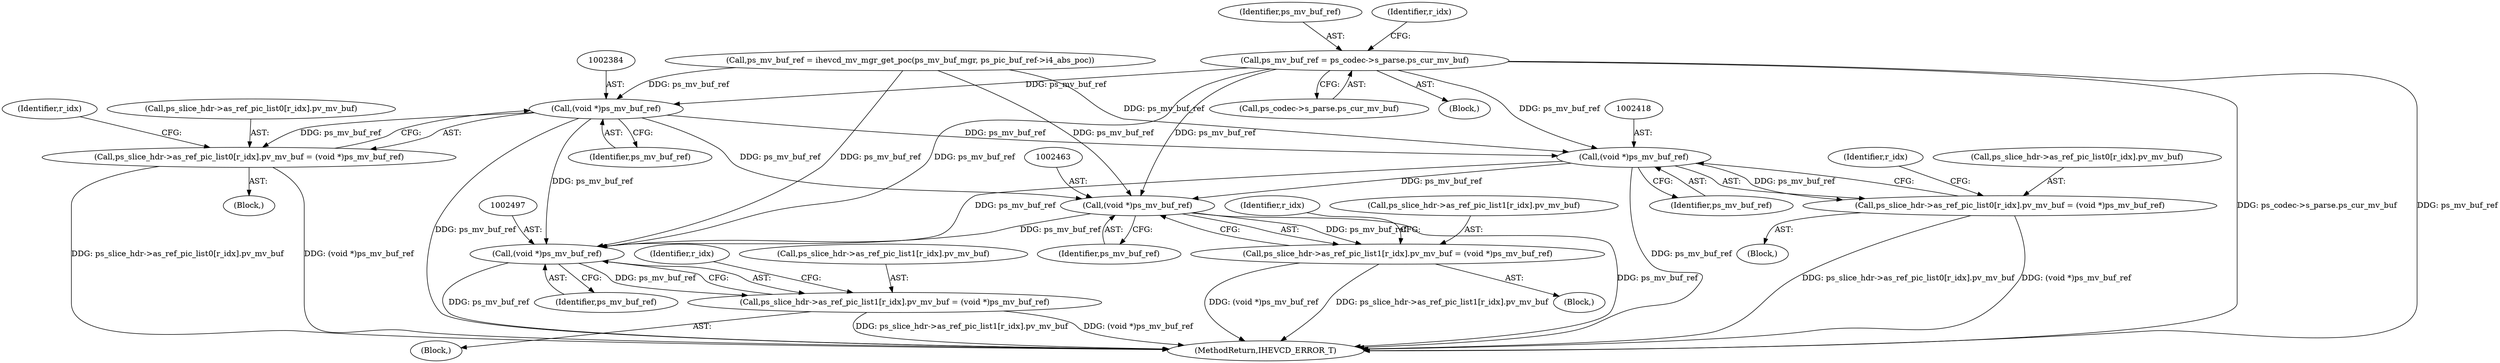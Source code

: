 digraph "0_Android_7c9be319a279654e55a6d757265f88c61a16a4d5@pointer" {
"1002325" [label="(Call,ps_mv_buf_ref = ps_codec->s_parse.ps_cur_mv_buf)"];
"1002383" [label="(Call,(void *)ps_mv_buf_ref)"];
"1002375" [label="(Call,ps_slice_hdr->as_ref_pic_list0[r_idx].pv_mv_buf = (void *)ps_mv_buf_ref)"];
"1002417" [label="(Call,(void *)ps_mv_buf_ref)"];
"1002409" [label="(Call,ps_slice_hdr->as_ref_pic_list0[r_idx].pv_mv_buf = (void *)ps_mv_buf_ref)"];
"1002462" [label="(Call,(void *)ps_mv_buf_ref)"];
"1002454" [label="(Call,ps_slice_hdr->as_ref_pic_list1[r_idx].pv_mv_buf = (void *)ps_mv_buf_ref)"];
"1002496" [label="(Call,(void *)ps_mv_buf_ref)"];
"1002488" [label="(Call,ps_slice_hdr->as_ref_pic_list1[r_idx].pv_mv_buf = (void *)ps_mv_buf_ref)"];
"1002476" [label="(Block,)"];
"1002376" [label="(Call,ps_slice_hdr->as_ref_pic_list0[r_idx].pv_mv_buf)"];
"1002383" [label="(Call,(void *)ps_mv_buf_ref)"];
"1002325" [label="(Call,ps_mv_buf_ref = ps_codec->s_parse.ps_cur_mv_buf)"];
"1002464" [label="(Identifier,ps_mv_buf_ref)"];
"1002327" [label="(Call,ps_codec->s_parse.ps_cur_mv_buf)"];
"1002375" [label="(Call,ps_slice_hdr->as_ref_pic_list0[r_idx].pv_mv_buf = (void *)ps_mv_buf_ref)"];
"1002498" [label="(Identifier,ps_mv_buf_ref)"];
"1002430" [label="(Identifier,r_idx)"];
"1002442" [label="(Block,)"];
"1002496" [label="(Call,(void *)ps_mv_buf_ref)"];
"1002385" [label="(Identifier,ps_mv_buf_ref)"];
"1002334" [label="(Call,ps_mv_buf_ref = ihevcd_mv_mgr_get_poc(ps_mv_buf_mgr, ps_pic_buf_ref->i4_abs_poc))"];
"1002396" [label="(Identifier,r_idx)"];
"1002351" [label="(Identifier,r_idx)"];
"1002475" [label="(Identifier,r_idx)"];
"1002326" [label="(Identifier,ps_mv_buf_ref)"];
"1002454" [label="(Call,ps_slice_hdr->as_ref_pic_list1[r_idx].pv_mv_buf = (void *)ps_mv_buf_ref)"];
"1002409" [label="(Call,ps_slice_hdr->as_ref_pic_list0[r_idx].pv_mv_buf = (void *)ps_mv_buf_ref)"];
"1002419" [label="(Identifier,ps_mv_buf_ref)"];
"1002462" [label="(Call,(void *)ps_mv_buf_ref)"];
"1002410" [label="(Call,ps_slice_hdr->as_ref_pic_list0[r_idx].pv_mv_buf)"];
"1002363" [label="(Block,)"];
"1002488" [label="(Call,ps_slice_hdr->as_ref_pic_list1[r_idx].pv_mv_buf = (void *)ps_mv_buf_ref)"];
"1002685" [label="(MethodReturn,IHEVCD_ERROR_T)"];
"1002343" [label="(Identifier,r_idx)"];
"1002315" [label="(Block,)"];
"1002417" [label="(Call,(void *)ps_mv_buf_ref)"];
"1002397" [label="(Block,)"];
"1002489" [label="(Call,ps_slice_hdr->as_ref_pic_list1[r_idx].pv_mv_buf)"];
"1002455" [label="(Call,ps_slice_hdr->as_ref_pic_list1[r_idx].pv_mv_buf)"];
"1002325" -> "1002315"  [label="AST: "];
"1002325" -> "1002327"  [label="CFG: "];
"1002326" -> "1002325"  [label="AST: "];
"1002327" -> "1002325"  [label="AST: "];
"1002343" -> "1002325"  [label="CFG: "];
"1002325" -> "1002685"  [label="DDG: ps_codec->s_parse.ps_cur_mv_buf"];
"1002325" -> "1002685"  [label="DDG: ps_mv_buf_ref"];
"1002325" -> "1002383"  [label="DDG: ps_mv_buf_ref"];
"1002325" -> "1002417"  [label="DDG: ps_mv_buf_ref"];
"1002325" -> "1002462"  [label="DDG: ps_mv_buf_ref"];
"1002325" -> "1002496"  [label="DDG: ps_mv_buf_ref"];
"1002383" -> "1002375"  [label="AST: "];
"1002383" -> "1002385"  [label="CFG: "];
"1002384" -> "1002383"  [label="AST: "];
"1002385" -> "1002383"  [label="AST: "];
"1002375" -> "1002383"  [label="CFG: "];
"1002383" -> "1002685"  [label="DDG: ps_mv_buf_ref"];
"1002383" -> "1002375"  [label="DDG: ps_mv_buf_ref"];
"1002334" -> "1002383"  [label="DDG: ps_mv_buf_ref"];
"1002383" -> "1002417"  [label="DDG: ps_mv_buf_ref"];
"1002383" -> "1002462"  [label="DDG: ps_mv_buf_ref"];
"1002383" -> "1002496"  [label="DDG: ps_mv_buf_ref"];
"1002375" -> "1002363"  [label="AST: "];
"1002376" -> "1002375"  [label="AST: "];
"1002351" -> "1002375"  [label="CFG: "];
"1002375" -> "1002685"  [label="DDG: ps_slice_hdr->as_ref_pic_list0[r_idx].pv_mv_buf"];
"1002375" -> "1002685"  [label="DDG: (void *)ps_mv_buf_ref"];
"1002417" -> "1002409"  [label="AST: "];
"1002417" -> "1002419"  [label="CFG: "];
"1002418" -> "1002417"  [label="AST: "];
"1002419" -> "1002417"  [label="AST: "];
"1002409" -> "1002417"  [label="CFG: "];
"1002417" -> "1002685"  [label="DDG: ps_mv_buf_ref"];
"1002417" -> "1002409"  [label="DDG: ps_mv_buf_ref"];
"1002334" -> "1002417"  [label="DDG: ps_mv_buf_ref"];
"1002417" -> "1002462"  [label="DDG: ps_mv_buf_ref"];
"1002417" -> "1002496"  [label="DDG: ps_mv_buf_ref"];
"1002409" -> "1002397"  [label="AST: "];
"1002410" -> "1002409"  [label="AST: "];
"1002396" -> "1002409"  [label="CFG: "];
"1002409" -> "1002685"  [label="DDG: (void *)ps_mv_buf_ref"];
"1002409" -> "1002685"  [label="DDG: ps_slice_hdr->as_ref_pic_list0[r_idx].pv_mv_buf"];
"1002462" -> "1002454"  [label="AST: "];
"1002462" -> "1002464"  [label="CFG: "];
"1002463" -> "1002462"  [label="AST: "];
"1002464" -> "1002462"  [label="AST: "];
"1002454" -> "1002462"  [label="CFG: "];
"1002462" -> "1002685"  [label="DDG: ps_mv_buf_ref"];
"1002462" -> "1002454"  [label="DDG: ps_mv_buf_ref"];
"1002334" -> "1002462"  [label="DDG: ps_mv_buf_ref"];
"1002462" -> "1002496"  [label="DDG: ps_mv_buf_ref"];
"1002454" -> "1002442"  [label="AST: "];
"1002455" -> "1002454"  [label="AST: "];
"1002430" -> "1002454"  [label="CFG: "];
"1002454" -> "1002685"  [label="DDG: (void *)ps_mv_buf_ref"];
"1002454" -> "1002685"  [label="DDG: ps_slice_hdr->as_ref_pic_list1[r_idx].pv_mv_buf"];
"1002496" -> "1002488"  [label="AST: "];
"1002496" -> "1002498"  [label="CFG: "];
"1002497" -> "1002496"  [label="AST: "];
"1002498" -> "1002496"  [label="AST: "];
"1002488" -> "1002496"  [label="CFG: "];
"1002496" -> "1002685"  [label="DDG: ps_mv_buf_ref"];
"1002496" -> "1002488"  [label="DDG: ps_mv_buf_ref"];
"1002334" -> "1002496"  [label="DDG: ps_mv_buf_ref"];
"1002488" -> "1002476"  [label="AST: "];
"1002489" -> "1002488"  [label="AST: "];
"1002475" -> "1002488"  [label="CFG: "];
"1002488" -> "1002685"  [label="DDG: (void *)ps_mv_buf_ref"];
"1002488" -> "1002685"  [label="DDG: ps_slice_hdr->as_ref_pic_list1[r_idx].pv_mv_buf"];
}
